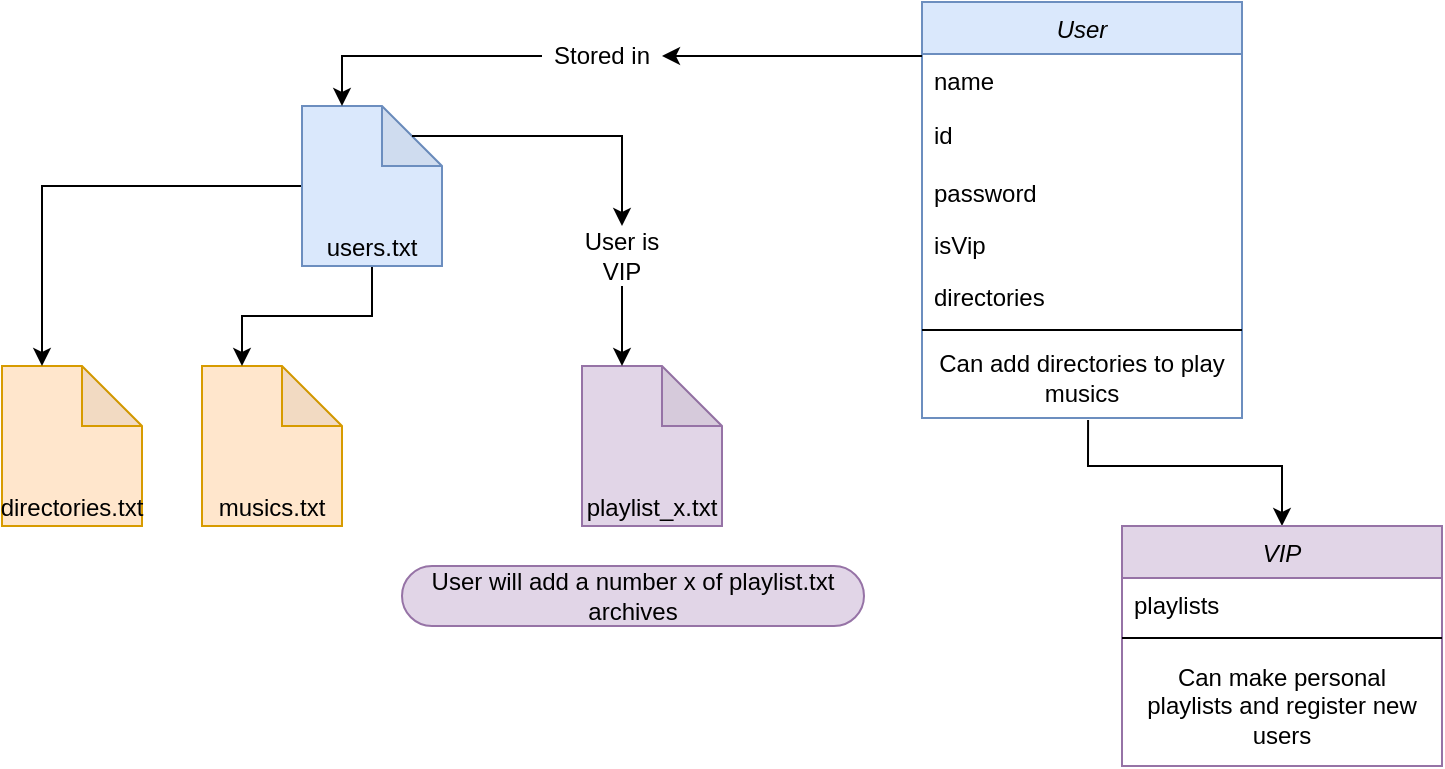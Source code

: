<mxfile version="21.3.6" type="github">
  <diagram id="C5RBs43oDa-KdzZeNtuy" name="Page-1">
    <mxGraphModel dx="880" dy="395" grid="0" gridSize="10" guides="1" tooltips="1" connect="1" arrows="1" fold="1" page="1" pageScale="1" pageWidth="827" pageHeight="1169" background="none" math="0" shadow="0">
      <root>
        <mxCell id="WIyWlLk6GJQsqaUBKTNV-0" />
        <mxCell id="WIyWlLk6GJQsqaUBKTNV-1" parent="WIyWlLk6GJQsqaUBKTNV-0" />
        <mxCell id="d2733A3f9WElrhohXE2s-33" style="edgeStyle=orthogonalEdgeStyle;rounded=0;orthogonalLoop=1;jettySize=auto;html=1;entryX=0.5;entryY=0;entryDx=0;entryDy=0;exitX=0.519;exitY=1.025;exitDx=0;exitDy=0;exitPerimeter=0;" parent="WIyWlLk6GJQsqaUBKTNV-1" source="zkfFHV4jXpPFQw0GAbJ--5" target="d2733A3f9WElrhohXE2s-0" edge="1">
          <mxGeometry relative="1" as="geometry">
            <Array as="points">
              <mxPoint x="573" y="546" />
              <mxPoint x="670" y="546" />
            </Array>
          </mxGeometry>
        </mxCell>
        <mxCell id="zkfFHV4jXpPFQw0GAbJ--0" value="User" style="swimlane;fontStyle=2;align=center;verticalAlign=top;childLayout=stackLayout;horizontal=1;startSize=26;horizontalStack=0;resizeParent=1;resizeLast=0;collapsible=1;marginBottom=0;rounded=0;shadow=0;strokeWidth=1;fillColor=#dae8fc;strokeColor=#6c8ebf;" parent="WIyWlLk6GJQsqaUBKTNV-1" vertex="1">
          <mxGeometry x="490" y="314" width="160" height="208" as="geometry">
            <mxRectangle x="200" y="90" width="160" height="26" as="alternateBounds" />
          </mxGeometry>
        </mxCell>
        <mxCell id="zkfFHV4jXpPFQw0GAbJ--1" value="name" style="text;align=left;verticalAlign=top;spacingLeft=4;spacingRight=4;overflow=hidden;rotatable=0;points=[[0,0.5],[1,0.5]];portConstraint=eastwest;" parent="zkfFHV4jXpPFQw0GAbJ--0" vertex="1">
          <mxGeometry y="26" width="160" height="26" as="geometry" />
        </mxCell>
        <mxCell id="d2733A3f9WElrhohXE2s-36" value="id" style="text;strokeColor=none;align=left;fillColor=none;html=1;verticalAlign=middle;whiteSpace=wrap;rounded=0;spacingLeft=4;spacingRight=4;" parent="zkfFHV4jXpPFQw0GAbJ--0" vertex="1">
          <mxGeometry y="52" width="160" height="30" as="geometry" />
        </mxCell>
        <mxCell id="ESfHG1do7AvURLzTekSc-0" value="password" style="text;align=left;verticalAlign=top;spacingLeft=4;spacingRight=4;overflow=hidden;rotatable=0;points=[[0,0.5],[1,0.5]];portConstraint=eastwest;rounded=0;shadow=0;html=0;" vertex="1" parent="zkfFHV4jXpPFQw0GAbJ--0">
          <mxGeometry y="82" width="160" height="26" as="geometry" />
        </mxCell>
        <mxCell id="zkfFHV4jXpPFQw0GAbJ--2" value="isVip" style="text;align=left;verticalAlign=top;spacingLeft=4;spacingRight=4;overflow=hidden;rotatable=0;points=[[0,0.5],[1,0.5]];portConstraint=eastwest;rounded=0;shadow=0;html=0;" parent="zkfFHV4jXpPFQw0GAbJ--0" vertex="1">
          <mxGeometry y="108" width="160" height="26" as="geometry" />
        </mxCell>
        <mxCell id="zkfFHV4jXpPFQw0GAbJ--3" value="directories" style="text;align=left;verticalAlign=top;spacingLeft=4;spacingRight=4;overflow=hidden;rotatable=0;points=[[0,0.5],[1,0.5]];portConstraint=eastwest;rounded=0;shadow=0;html=0;" parent="zkfFHV4jXpPFQw0GAbJ--0" vertex="1">
          <mxGeometry y="134" width="160" height="26" as="geometry" />
        </mxCell>
        <mxCell id="zkfFHV4jXpPFQw0GAbJ--4" value="" style="line;html=1;strokeWidth=1;align=left;verticalAlign=middle;spacingTop=-1;spacingLeft=3;spacingRight=3;rotatable=0;labelPosition=right;points=[];portConstraint=eastwest;" parent="zkfFHV4jXpPFQw0GAbJ--0" vertex="1">
          <mxGeometry y="160" width="160" height="8" as="geometry" />
        </mxCell>
        <mxCell id="zkfFHV4jXpPFQw0GAbJ--5" value="Can add directories to play musics" style="text;align=center;verticalAlign=middle;spacingLeft=4;spacingRight=4;overflow=hidden;rotatable=0;points=[[0,0.5],[1,0.5]];portConstraint=eastwest;whiteSpace=wrap;" parent="zkfFHV4jXpPFQw0GAbJ--0" vertex="1">
          <mxGeometry y="168" width="160" height="40" as="geometry" />
        </mxCell>
        <mxCell id="d2733A3f9WElrhohXE2s-0" value="VIP" style="swimlane;fontStyle=2;align=center;verticalAlign=top;childLayout=stackLayout;horizontal=1;startSize=26;horizontalStack=0;resizeParent=1;resizeLast=0;collapsible=1;marginBottom=0;rounded=0;shadow=0;strokeWidth=1;fillColor=#e1d5e7;strokeColor=#9673a6;" parent="WIyWlLk6GJQsqaUBKTNV-1" vertex="1">
          <mxGeometry x="590" y="576" width="160" height="120" as="geometry">
            <mxRectangle x="200" y="90" width="160" height="26" as="alternateBounds" />
          </mxGeometry>
        </mxCell>
        <mxCell id="d2733A3f9WElrhohXE2s-1" value="playlists" style="text;align=left;verticalAlign=top;spacingLeft=4;spacingRight=4;overflow=hidden;rotatable=0;points=[[0,0.5],[1,0.5]];portConstraint=eastwest;" parent="d2733A3f9WElrhohXE2s-0" vertex="1">
          <mxGeometry y="26" width="160" height="26" as="geometry" />
        </mxCell>
        <mxCell id="d2733A3f9WElrhohXE2s-4" value="" style="line;html=1;strokeWidth=1;align=left;verticalAlign=middle;spacingTop=-1;spacingLeft=3;spacingRight=3;rotatable=0;labelPosition=right;points=[];portConstraint=eastwest;" parent="d2733A3f9WElrhohXE2s-0" vertex="1">
          <mxGeometry y="52" width="160" height="8" as="geometry" />
        </mxCell>
        <mxCell id="d2733A3f9WElrhohXE2s-5" value="Can make personal playlists and register new users" style="text;align=center;verticalAlign=middle;spacingLeft=4;spacingRight=4;overflow=hidden;rotatable=0;points=[[0,0.5],[1,0.5]];portConstraint=eastwest;whiteSpace=wrap;" parent="d2733A3f9WElrhohXE2s-0" vertex="1">
          <mxGeometry y="60" width="160" height="60" as="geometry" />
        </mxCell>
        <mxCell id="d2733A3f9WElrhohXE2s-13" value="directories.txt&lt;br&gt;" style="shape=note;whiteSpace=wrap;html=1;backgroundOutline=1;darkOpacity=0.05;fillColor=#ffe6cc;strokeColor=#d79b00;verticalAlign=bottom;" parent="WIyWlLk6GJQsqaUBKTNV-1" vertex="1">
          <mxGeometry x="30" y="496" width="70" height="80" as="geometry" />
        </mxCell>
        <mxCell id="d2733A3f9WElrhohXE2s-14" value="musics.txt&lt;br&gt;" style="shape=note;whiteSpace=wrap;html=1;backgroundOutline=1;darkOpacity=0.05;fillColor=#ffe6cc;strokeColor=#d79b00;verticalAlign=bottom;" parent="WIyWlLk6GJQsqaUBKTNV-1" vertex="1">
          <mxGeometry x="130" y="496" width="70" height="80" as="geometry" />
        </mxCell>
        <mxCell id="d2733A3f9WElrhohXE2s-15" value="playlist_x.txt" style="shape=note;whiteSpace=wrap;html=1;backgroundOutline=1;darkOpacity=0.05;fillColor=#e1d5e7;strokeColor=#9673a6;verticalAlign=bottom;" parent="WIyWlLk6GJQsqaUBKTNV-1" vertex="1">
          <mxGeometry x="320" y="496" width="70" height="80" as="geometry" />
        </mxCell>
        <mxCell id="d2733A3f9WElrhohXE2s-31" style="edgeStyle=orthogonalEdgeStyle;rounded=0;orthogonalLoop=1;jettySize=auto;html=1;entryX=0;entryY=0;entryDx=20;entryDy=0;entryPerimeter=0;" parent="WIyWlLk6GJQsqaUBKTNV-1" source="d2733A3f9WElrhohXE2s-16" target="d2733A3f9WElrhohXE2s-14" edge="1">
          <mxGeometry relative="1" as="geometry" />
        </mxCell>
        <mxCell id="d2733A3f9WElrhohXE2s-32" style="edgeStyle=orthogonalEdgeStyle;rounded=0;orthogonalLoop=1;jettySize=auto;html=1;entryX=0;entryY=0;entryDx=20;entryDy=0;entryPerimeter=0;" parent="WIyWlLk6GJQsqaUBKTNV-1" source="d2733A3f9WElrhohXE2s-16" target="d2733A3f9WElrhohXE2s-13" edge="1">
          <mxGeometry relative="1" as="geometry" />
        </mxCell>
        <mxCell id="d2733A3f9WElrhohXE2s-41" style="edgeStyle=orthogonalEdgeStyle;rounded=0;orthogonalLoop=1;jettySize=auto;html=1;entryX=0;entryY=0;entryDx=20;entryDy=0;entryPerimeter=0;" parent="WIyWlLk6GJQsqaUBKTNV-1" source="d2733A3f9WElrhohXE2s-42" target="d2733A3f9WElrhohXE2s-15" edge="1">
          <mxGeometry relative="1" as="geometry" />
        </mxCell>
        <mxCell id="d2733A3f9WElrhohXE2s-16" value="users.txt" style="shape=note;whiteSpace=wrap;html=1;backgroundOutline=1;darkOpacity=0.05;fillColor=#dae8fc;strokeColor=#6c8ebf;verticalAlign=bottom;" parent="WIyWlLk6GJQsqaUBKTNV-1" vertex="1">
          <mxGeometry x="180" y="366" width="70" height="80" as="geometry" />
        </mxCell>
        <mxCell id="d2733A3f9WElrhohXE2s-43" value="" style="edgeStyle=orthogonalEdgeStyle;rounded=0;orthogonalLoop=1;jettySize=auto;html=1;entryX=0.5;entryY=0;entryDx=0;entryDy=0;exitX=0;exitY=0;exitDx=55;exitDy=15;exitPerimeter=0;" parent="WIyWlLk6GJQsqaUBKTNV-1" source="d2733A3f9WElrhohXE2s-16" target="d2733A3f9WElrhohXE2s-42" edge="1">
          <mxGeometry relative="1" as="geometry">
            <mxPoint x="270" y="386" as="sourcePoint" />
            <mxPoint x="310" y="536" as="targetPoint" />
          </mxGeometry>
        </mxCell>
        <mxCell id="d2733A3f9WElrhohXE2s-42" value="User is VIP" style="text;html=1;strokeColor=none;fillColor=none;align=center;verticalAlign=middle;whiteSpace=wrap;rounded=0;" parent="WIyWlLk6GJQsqaUBKTNV-1" vertex="1">
          <mxGeometry x="310" y="426" width="60" height="30" as="geometry" />
        </mxCell>
        <mxCell id="d2733A3f9WElrhohXE2s-44" style="edgeStyle=orthogonalEdgeStyle;rounded=0;orthogonalLoop=1;jettySize=auto;html=1;entryX=0;entryY=0;entryDx=20;entryDy=0;entryPerimeter=0;" parent="WIyWlLk6GJQsqaUBKTNV-1" source="d2733A3f9WElrhohXE2s-45" target="d2733A3f9WElrhohXE2s-16" edge="1">
          <mxGeometry relative="1" as="geometry" />
        </mxCell>
        <mxCell id="d2733A3f9WElrhohXE2s-46" value="" style="edgeStyle=orthogonalEdgeStyle;rounded=0;orthogonalLoop=1;jettySize=auto;html=1;entryX=1;entryY=0.5;entryDx=0;entryDy=0;" parent="WIyWlLk6GJQsqaUBKTNV-1" source="zkfFHV4jXpPFQw0GAbJ--1" target="d2733A3f9WElrhohXE2s-45" edge="1">
          <mxGeometry relative="1" as="geometry">
            <mxPoint x="480" y="365" as="sourcePoint" />
            <mxPoint x="420" y="366" as="targetPoint" />
            <Array as="points">
              <mxPoint x="470" y="341" />
              <mxPoint x="470" y="341" />
            </Array>
          </mxGeometry>
        </mxCell>
        <mxCell id="d2733A3f9WElrhohXE2s-45" value="Stored in" style="text;html=1;strokeColor=none;fillColor=none;align=center;verticalAlign=middle;whiteSpace=wrap;rounded=0;" parent="WIyWlLk6GJQsqaUBKTNV-1" vertex="1">
          <mxGeometry x="300" y="326" width="60" height="30" as="geometry" />
        </mxCell>
        <mxCell id="d2733A3f9WElrhohXE2s-48" value="User will add a number x of playlist.txt archives" style="whiteSpace=wrap;html=1;rounded=1;arcSize=50;align=center;verticalAlign=middle;strokeWidth=1;autosize=1;spacing=4;treeFolding=1;treeMoving=1;newEdgeStyle={&quot;edgeStyle&quot;:&quot;entityRelationEdgeStyle&quot;,&quot;startArrow&quot;:&quot;none&quot;,&quot;endArrow&quot;:&quot;none&quot;,&quot;segment&quot;:10,&quot;curved&quot;:1,&quot;sourcePerimeterSpacing&quot;:0,&quot;targetPerimeterSpacing&quot;:0};fillColor=#e1d5e7;strokeColor=#9673a6;" parent="WIyWlLk6GJQsqaUBKTNV-1" vertex="1" collapsed="1">
          <mxGeometry x="230" y="596" width="231" height="30" as="geometry" />
        </mxCell>
      </root>
    </mxGraphModel>
  </diagram>
</mxfile>
